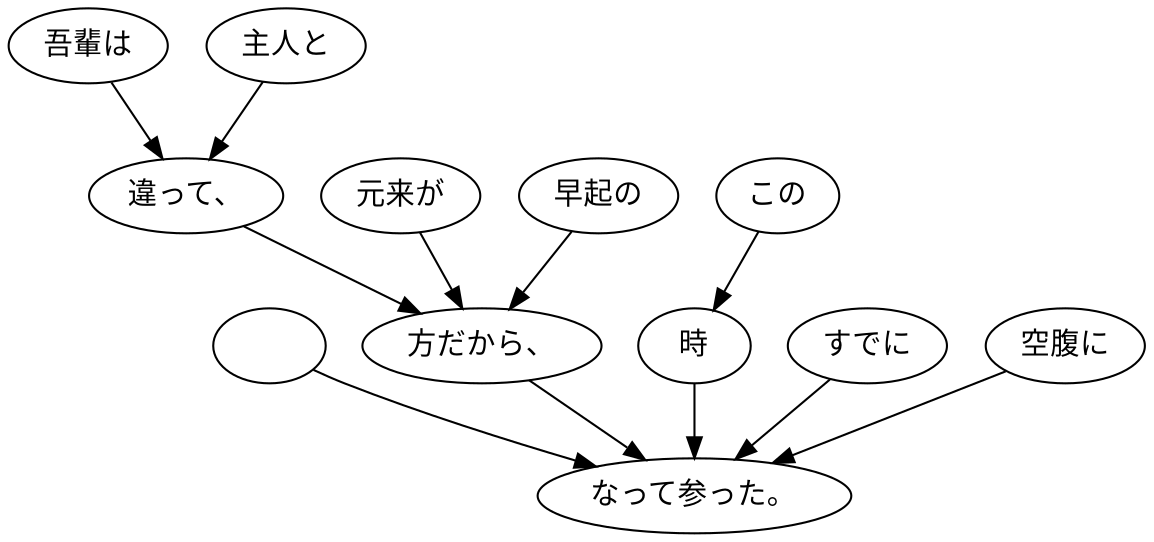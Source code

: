 digraph graph6416 {
	node0 [label="　"];
	node1 [label="吾輩は"];
	node2 [label="主人と"];
	node3 [label="違って、"];
	node4 [label="元来が"];
	node5 [label="早起の"];
	node6 [label="方だから、"];
	node7 [label="この"];
	node8 [label="時"];
	node9 [label="すでに"];
	node10 [label="空腹に"];
	node11 [label="なって参った。"];
	node0 -> node11;
	node1 -> node3;
	node2 -> node3;
	node3 -> node6;
	node4 -> node6;
	node5 -> node6;
	node6 -> node11;
	node7 -> node8;
	node8 -> node11;
	node9 -> node11;
	node10 -> node11;
}
